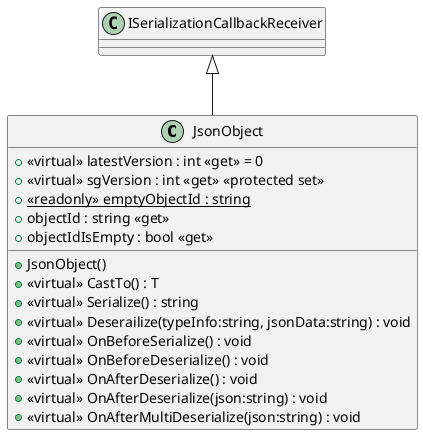 @startuml
class JsonObject {
    + <<virtual>> latestVersion : int <<get>> = 0
    + <<virtual>> sgVersion : int <<get>> <<protected set>>
    + JsonObject()
    + {static} <<readonly>> emptyObjectId : string
    + objectId : string <<get>>
    + objectIdIsEmpty : bool <<get>>
    + <<virtual>> CastTo() : T
    + <<virtual>> Serialize() : string
    + <<virtual>> Deserailize(typeInfo:string, jsonData:string) : void
    + <<virtual>> OnBeforeSerialize() : void
    + <<virtual>> OnBeforeDeserialize() : void
    + <<virtual>> OnAfterDeserialize() : void
    + <<virtual>> OnAfterDeserialize(json:string) : void
    + <<virtual>> OnAfterMultiDeserialize(json:string) : void
}
ISerializationCallbackReceiver <|-- JsonObject
@enduml
